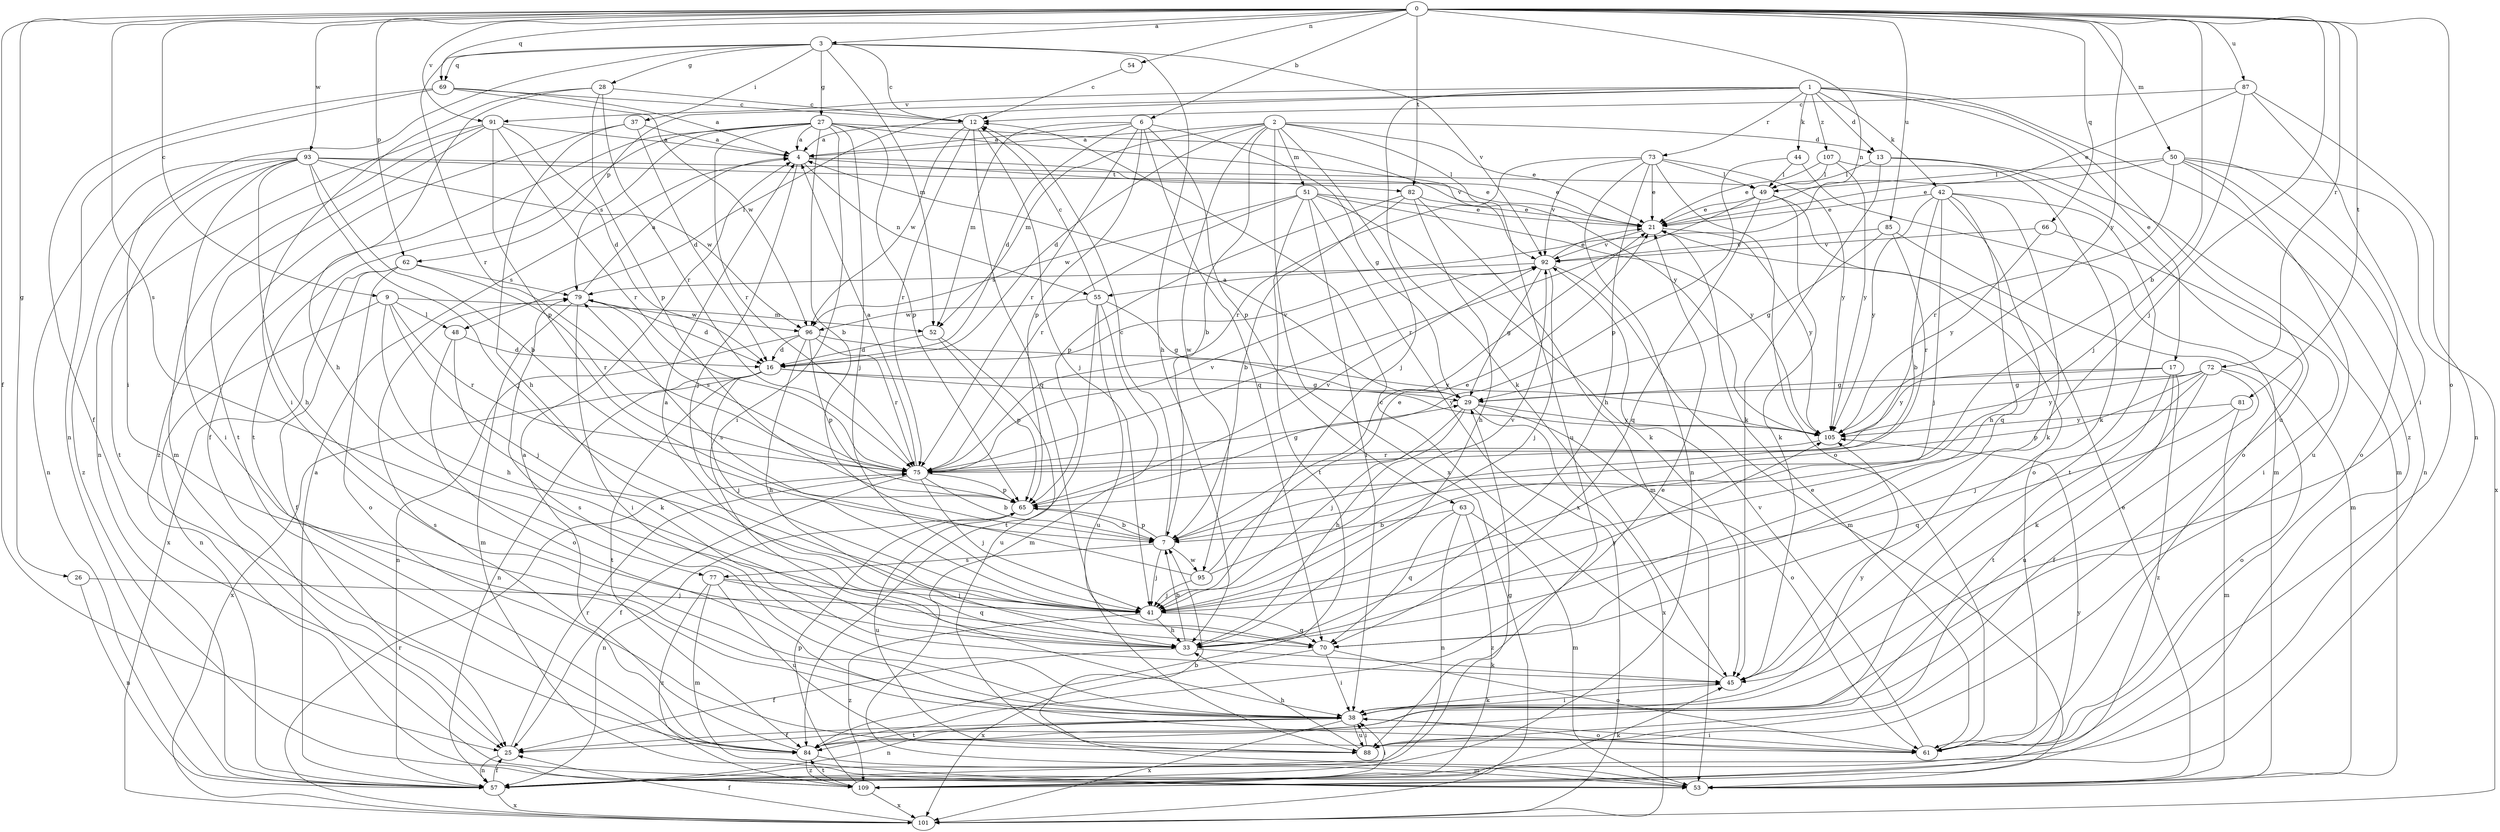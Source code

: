strict digraph  {
0;
1;
2;
3;
4;
6;
7;
9;
12;
13;
16;
17;
21;
25;
26;
27;
28;
29;
33;
37;
38;
41;
42;
44;
45;
48;
49;
50;
51;
52;
53;
54;
55;
57;
61;
62;
63;
65;
66;
69;
70;
72;
73;
75;
77;
79;
81;
82;
84;
85;
87;
88;
91;
92;
93;
95;
96;
101;
105;
107;
109;
0 -> 3  [label=a];
0 -> 6  [label=b];
0 -> 7  [label=b];
0 -> 9  [label=c];
0 -> 25  [label=f];
0 -> 26  [label=g];
0 -> 41  [label=j];
0 -> 50  [label=m];
0 -> 54  [label=n];
0 -> 55  [label=n];
0 -> 61  [label=o];
0 -> 62  [label=p];
0 -> 66  [label=q];
0 -> 69  [label=q];
0 -> 72  [label=r];
0 -> 77  [label=s];
0 -> 81  [label=t];
0 -> 82  [label=t];
0 -> 85  [label=u];
0 -> 87  [label=u];
0 -> 91  [label=v];
0 -> 93  [label=w];
0 -> 105  [label=y];
1 -> 13  [label=d];
1 -> 17  [label=e];
1 -> 42  [label=k];
1 -> 44  [label=k];
1 -> 45  [label=k];
1 -> 48  [label=l];
1 -> 62  [label=p];
1 -> 73  [label=r];
1 -> 88  [label=u];
1 -> 91  [label=v];
1 -> 107  [label=z];
1 -> 109  [label=z];
2 -> 4  [label=a];
2 -> 7  [label=b];
2 -> 13  [label=d];
2 -> 16  [label=d];
2 -> 21  [label=e];
2 -> 41  [label=j];
2 -> 51  [label=m];
2 -> 52  [label=m];
2 -> 88  [label=u];
2 -> 95  [label=w];
2 -> 101  [label=x];
3 -> 12  [label=c];
3 -> 27  [label=g];
3 -> 28  [label=g];
3 -> 33  [label=h];
3 -> 37  [label=i];
3 -> 38  [label=i];
3 -> 52  [label=m];
3 -> 69  [label=q];
3 -> 75  [label=r];
3 -> 92  [label=v];
4 -> 21  [label=e];
4 -> 41  [label=j];
4 -> 55  [label=n];
4 -> 82  [label=t];
6 -> 4  [label=a];
6 -> 16  [label=d];
6 -> 29  [label=g];
6 -> 52  [label=m];
6 -> 63  [label=p];
6 -> 65  [label=p];
6 -> 70  [label=q];
6 -> 75  [label=r];
7 -> 12  [label=c];
7 -> 21  [label=e];
7 -> 41  [label=j];
7 -> 65  [label=p];
7 -> 77  [label=s];
7 -> 95  [label=w];
9 -> 33  [label=h];
9 -> 41  [label=j];
9 -> 48  [label=l];
9 -> 52  [label=m];
9 -> 57  [label=n];
9 -> 75  [label=r];
12 -> 4  [label=a];
12 -> 41  [label=j];
12 -> 70  [label=q];
12 -> 75  [label=r];
12 -> 96  [label=w];
13 -> 45  [label=k];
13 -> 49  [label=l];
13 -> 53  [label=m];
13 -> 61  [label=o];
16 -> 29  [label=g];
16 -> 41  [label=j];
16 -> 57  [label=n];
16 -> 84  [label=t];
16 -> 92  [label=v];
16 -> 101  [label=x];
16 -> 105  [label=y];
17 -> 29  [label=g];
17 -> 84  [label=t];
17 -> 88  [label=u];
17 -> 105  [label=y];
17 -> 109  [label=z];
21 -> 92  [label=v];
21 -> 105  [label=y];
25 -> 57  [label=n];
25 -> 75  [label=r];
26 -> 41  [label=j];
26 -> 57  [label=n];
27 -> 4  [label=a];
27 -> 7  [label=b];
27 -> 25  [label=f];
27 -> 38  [label=i];
27 -> 41  [label=j];
27 -> 65  [label=p];
27 -> 75  [label=r];
27 -> 79  [label=s];
27 -> 84  [label=t];
27 -> 92  [label=v];
27 -> 105  [label=y];
28 -> 12  [label=c];
28 -> 33  [label=h];
28 -> 38  [label=i];
28 -> 65  [label=p];
28 -> 75  [label=r];
29 -> 4  [label=a];
29 -> 33  [label=h];
29 -> 41  [label=j];
29 -> 61  [label=o];
29 -> 101  [label=x];
29 -> 105  [label=y];
33 -> 7  [label=b];
33 -> 25  [label=f];
33 -> 45  [label=k];
33 -> 105  [label=y];
37 -> 4  [label=a];
37 -> 16  [label=d];
37 -> 33  [label=h];
37 -> 109  [label=z];
38 -> 25  [label=f];
38 -> 45  [label=k];
38 -> 57  [label=n];
38 -> 61  [label=o];
38 -> 79  [label=s];
38 -> 84  [label=t];
38 -> 88  [label=u];
38 -> 101  [label=x];
38 -> 105  [label=y];
41 -> 33  [label=h];
41 -> 70  [label=q];
41 -> 109  [label=z];
42 -> 7  [label=b];
42 -> 21  [label=e];
42 -> 33  [label=h];
42 -> 41  [label=j];
42 -> 45  [label=k];
42 -> 70  [label=q];
42 -> 84  [label=t];
42 -> 105  [label=y];
44 -> 49  [label=l];
44 -> 53  [label=m];
44 -> 65  [label=p];
45 -> 12  [label=c];
45 -> 38  [label=i];
48 -> 16  [label=d];
48 -> 45  [label=k];
48 -> 61  [label=o];
49 -> 21  [label=e];
49 -> 45  [label=k];
49 -> 61  [label=o];
49 -> 70  [label=q];
49 -> 75  [label=r];
50 -> 21  [label=e];
50 -> 49  [label=l];
50 -> 57  [label=n];
50 -> 61  [label=o];
50 -> 75  [label=r];
50 -> 88  [label=u];
50 -> 101  [label=x];
51 -> 21  [label=e];
51 -> 38  [label=i];
51 -> 45  [label=k];
51 -> 75  [label=r];
51 -> 84  [label=t];
51 -> 96  [label=w];
51 -> 101  [label=x];
51 -> 105  [label=y];
52 -> 16  [label=d];
52 -> 65  [label=p];
52 -> 88  [label=u];
53 -> 7  [label=b];
53 -> 21  [label=e];
54 -> 12  [label=c];
55 -> 12  [label=c];
55 -> 29  [label=g];
55 -> 53  [label=m];
55 -> 84  [label=t];
55 -> 88  [label=u];
55 -> 96  [label=w];
57 -> 4  [label=a];
57 -> 25  [label=f];
57 -> 29  [label=g];
57 -> 45  [label=k];
57 -> 101  [label=x];
61 -> 21  [label=e];
61 -> 38  [label=i];
61 -> 92  [label=v];
62 -> 25  [label=f];
62 -> 61  [label=o];
62 -> 75  [label=r];
62 -> 79  [label=s];
62 -> 101  [label=x];
63 -> 7  [label=b];
63 -> 53  [label=m];
63 -> 57  [label=n];
63 -> 70  [label=q];
63 -> 109  [label=z];
65 -> 7  [label=b];
65 -> 57  [label=n];
65 -> 88  [label=u];
65 -> 92  [label=v];
66 -> 38  [label=i];
66 -> 92  [label=v];
66 -> 105  [label=y];
69 -> 4  [label=a];
69 -> 12  [label=c];
69 -> 25  [label=f];
69 -> 57  [label=n];
69 -> 96  [label=w];
70 -> 4  [label=a];
70 -> 38  [label=i];
70 -> 61  [label=o];
70 -> 101  [label=x];
72 -> 25  [label=f];
72 -> 29  [label=g];
72 -> 41  [label=j];
72 -> 45  [label=k];
72 -> 61  [label=o];
72 -> 65  [label=p];
72 -> 105  [label=y];
73 -> 21  [label=e];
73 -> 33  [label=h];
73 -> 49  [label=l];
73 -> 57  [label=n];
73 -> 61  [label=o];
73 -> 75  [label=r];
73 -> 92  [label=v];
73 -> 105  [label=y];
75 -> 4  [label=a];
75 -> 7  [label=b];
75 -> 25  [label=f];
75 -> 29  [label=g];
75 -> 41  [label=j];
75 -> 65  [label=p];
75 -> 79  [label=s];
75 -> 92  [label=v];
77 -> 41  [label=j];
77 -> 53  [label=m];
77 -> 70  [label=q];
77 -> 88  [label=u];
77 -> 109  [label=z];
79 -> 4  [label=a];
79 -> 16  [label=d];
79 -> 38  [label=i];
79 -> 53  [label=m];
79 -> 96  [label=w];
81 -> 53  [label=m];
81 -> 70  [label=q];
81 -> 105  [label=y];
82 -> 7  [label=b];
82 -> 21  [label=e];
82 -> 33  [label=h];
82 -> 53  [label=m];
82 -> 65  [label=p];
84 -> 4  [label=a];
84 -> 21  [label=e];
84 -> 53  [label=m];
84 -> 79  [label=s];
84 -> 109  [label=z];
85 -> 29  [label=g];
85 -> 53  [label=m];
85 -> 75  [label=r];
85 -> 92  [label=v];
87 -> 12  [label=c];
87 -> 21  [label=e];
87 -> 38  [label=i];
87 -> 41  [label=j];
87 -> 57  [label=n];
88 -> 33  [label=h];
88 -> 38  [label=i];
91 -> 4  [label=a];
91 -> 16  [label=d];
91 -> 53  [label=m];
91 -> 57  [label=n];
91 -> 65  [label=p];
91 -> 75  [label=r];
91 -> 84  [label=t];
92 -> 21  [label=e];
92 -> 29  [label=g];
92 -> 41  [label=j];
92 -> 53  [label=m];
92 -> 79  [label=s];
93 -> 7  [label=b];
93 -> 21  [label=e];
93 -> 33  [label=h];
93 -> 38  [label=i];
93 -> 41  [label=j];
93 -> 49  [label=l];
93 -> 57  [label=n];
93 -> 84  [label=t];
93 -> 96  [label=w];
93 -> 109  [label=z];
95 -> 21  [label=e];
95 -> 41  [label=j];
95 -> 79  [label=s];
95 -> 92  [label=v];
96 -> 16  [label=d];
96 -> 33  [label=h];
96 -> 57  [label=n];
96 -> 65  [label=p];
96 -> 75  [label=r];
96 -> 105  [label=y];
101 -> 25  [label=f];
101 -> 75  [label=r];
105 -> 75  [label=r];
107 -> 21  [label=e];
107 -> 45  [label=k];
107 -> 49  [label=l];
107 -> 105  [label=y];
109 -> 38  [label=i];
109 -> 65  [label=p];
109 -> 84  [label=t];
109 -> 101  [label=x];
109 -> 105  [label=y];
}
